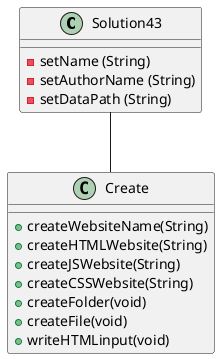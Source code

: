 @startuml
class Solution43{
- setName (String)
- setAuthorName (String)
- setDataPath (String)
}
class Create{
+ createWebsiteName(String)
+ createHTMLWebsite(String)
+ createJSWebsite(String)
+ createCSSWebsite(String)
+ createFolder(void)
+ createFile(void)
+ writeHTMLinput(void)
}
Solution43 -- Create
@enduml
